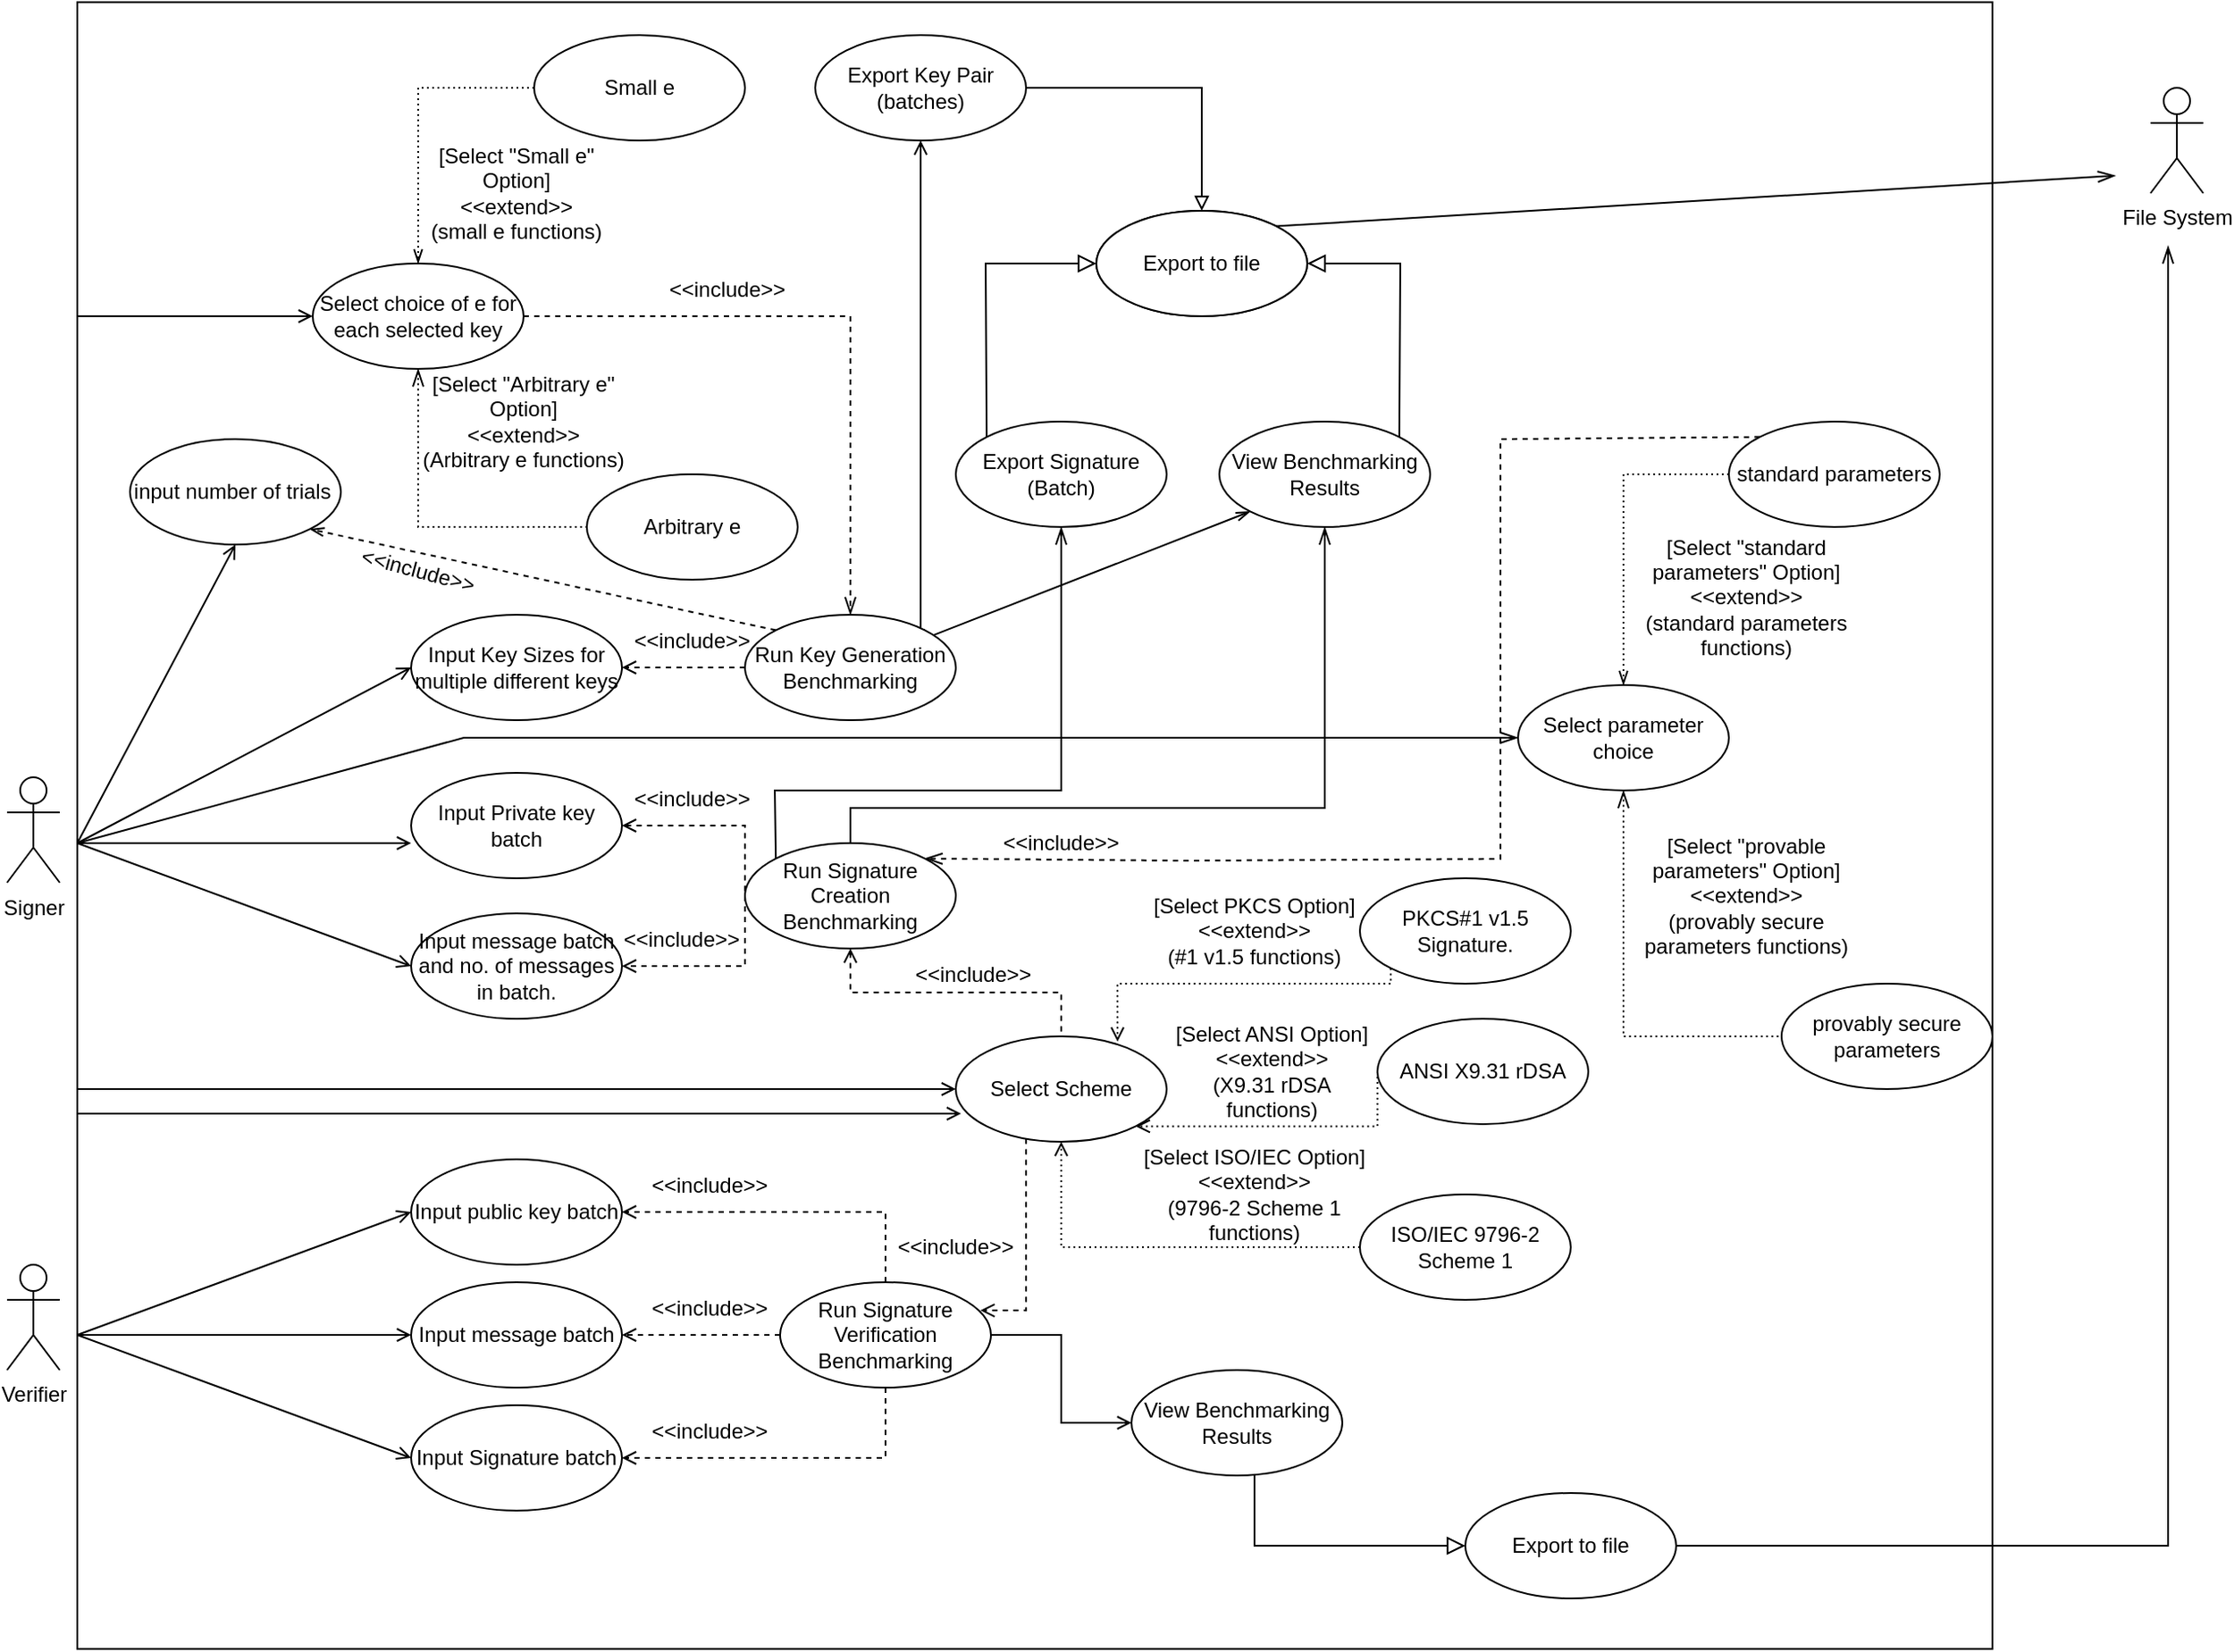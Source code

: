 <mxfile version="24.1.0" type="device">
  <diagram name="Page-1" id="38QwZTrRt14t735NKN4m">
    <mxGraphModel dx="2052" dy="2387" grid="1" gridSize="10" guides="1" tooltips="1" connect="1" arrows="1" fold="1" page="1" pageScale="1" pageWidth="827" pageHeight="1169" math="0" shadow="0">
      <root>
        <mxCell id="0" />
        <mxCell id="1" parent="0" />
        <mxCell id="NQqdmti2_ZRtqbnhM-zB-2" value="Input Key Sizes for multiple different keys" style="ellipse;whiteSpace=wrap;html=1;" parent="1" vertex="1">
          <mxGeometry x="260" y="140" width="120" height="60" as="geometry" />
        </mxCell>
        <mxCell id="NQqdmti2_ZRtqbnhM-zB-22" value="" style="edgeStyle=orthogonalEdgeStyle;rounded=0;orthogonalLoop=1;jettySize=auto;html=1;dashed=1;startArrow=open;startFill=0;endArrow=none;endFill=0;" parent="1" source="NQqdmti2_ZRtqbnhM-zB-3" target="NQqdmti2_ZRtqbnhM-zB-6" edge="1">
          <mxGeometry relative="1" as="geometry">
            <Array as="points">
              <mxPoint x="450" y="260" />
            </Array>
          </mxGeometry>
        </mxCell>
        <mxCell id="NQqdmti2_ZRtqbnhM-zB-3" value="Input Private key batch" style="ellipse;whiteSpace=wrap;html=1;" parent="1" vertex="1">
          <mxGeometry x="260" y="230" width="120" height="60" as="geometry" />
        </mxCell>
        <mxCell id="NQqdmti2_ZRtqbnhM-zB-4" value="Input message batch and no. of messages in batch." style="ellipse;whiteSpace=wrap;html=1;" parent="1" vertex="1">
          <mxGeometry x="260" y="310" width="120" height="60" as="geometry" />
        </mxCell>
        <mxCell id="NQqdmti2_ZRtqbnhM-zB-13" value="" style="edgeStyle=orthogonalEdgeStyle;rounded=0;orthogonalLoop=1;jettySize=auto;html=1;dashed=1;strokeWidth=1;endArrow=open;endFill=0;" parent="1" source="NQqdmti2_ZRtqbnhM-zB-5" target="NQqdmti2_ZRtqbnhM-zB-2" edge="1">
          <mxGeometry relative="1" as="geometry" />
        </mxCell>
        <mxCell id="pRXhWldQeaRsTRkaZNLs-4" style="edgeStyle=orthogonalEdgeStyle;rounded=0;orthogonalLoop=1;jettySize=auto;html=1;entryX=0.5;entryY=1;entryDx=0;entryDy=0;exitX=1;exitY=0;exitDx=0;exitDy=0;endArrow=open;endFill=0;" parent="1" source="NQqdmti2_ZRtqbnhM-zB-5" target="pRXhWldQeaRsTRkaZNLs-1" edge="1">
          <mxGeometry relative="1" as="geometry">
            <Array as="points">
              <mxPoint x="550" y="149" />
            </Array>
          </mxGeometry>
        </mxCell>
        <mxCell id="pRXhWldQeaRsTRkaZNLs-9" style="rounded=0;orthogonalLoop=1;jettySize=auto;html=1;entryX=0;entryY=1;entryDx=0;entryDy=0;endArrow=openThin;endFill=0;" parent="1" source="NQqdmti2_ZRtqbnhM-zB-5" target="TdwYZP4y8rGgzh-OMcAw-28" edge="1">
          <mxGeometry relative="1" as="geometry" />
        </mxCell>
        <mxCell id="NQqdmti2_ZRtqbnhM-zB-5" value="Run Key Generation Benchmarking" style="ellipse;whiteSpace=wrap;html=1;" parent="1" vertex="1">
          <mxGeometry x="450" y="140" width="120" height="60" as="geometry" />
        </mxCell>
        <mxCell id="NQqdmti2_ZRtqbnhM-zB-15" value="" style="edgeStyle=orthogonalEdgeStyle;rounded=0;orthogonalLoop=1;jettySize=auto;html=1;dashed=1;endArrow=open;endFill=0;" parent="1" source="NQqdmti2_ZRtqbnhM-zB-6" target="NQqdmti2_ZRtqbnhM-zB-4" edge="1">
          <mxGeometry relative="1" as="geometry">
            <Array as="points">
              <mxPoint x="450" y="340" />
            </Array>
          </mxGeometry>
        </mxCell>
        <mxCell id="NQqdmti2_ZRtqbnhM-zB-35" style="edgeStyle=orthogonalEdgeStyle;rounded=0;orthogonalLoop=1;jettySize=auto;html=1;entryX=0.5;entryY=0;entryDx=0;entryDy=0;endArrow=none;endFill=0;dashed=1;startArrow=open;startFill=0;" parent="1" source="NQqdmti2_ZRtqbnhM-zB-6" target="NQqdmti2_ZRtqbnhM-zB-7" edge="1">
          <mxGeometry relative="1" as="geometry" />
        </mxCell>
        <mxCell id="TdwYZP4y8rGgzh-OMcAw-29" style="edgeStyle=none;curved=0;rounded=0;orthogonalLoop=1;jettySize=auto;html=1;entryX=0.5;entryY=1;entryDx=0;entryDy=0;fontSize=12;startSize=8;endSize=8;endArrow=openThin;endFill=0;" parent="1" source="NQqdmti2_ZRtqbnhM-zB-6" target="TdwYZP4y8rGgzh-OMcAw-28" edge="1">
          <mxGeometry relative="1" as="geometry">
            <Array as="points">
              <mxPoint x="510" y="250" />
              <mxPoint x="780" y="250" />
            </Array>
          </mxGeometry>
        </mxCell>
        <mxCell id="TdwYZP4y8rGgzh-OMcAw-30" style="edgeStyle=none;curved=0;rounded=0;orthogonalLoop=1;jettySize=auto;html=1;exitX=0;exitY=0;exitDx=0;exitDy=0;entryX=0.5;entryY=1;entryDx=0;entryDy=0;fontSize=12;startSize=8;endSize=8;strokeColor=default;endArrow=openThin;endFill=0;" parent="1" source="NQqdmti2_ZRtqbnhM-zB-6" target="NQqdmti2_ZRtqbnhM-zB-26" edge="1">
          <mxGeometry relative="1" as="geometry">
            <Array as="points">
              <mxPoint x="467" y="240" />
              <mxPoint x="630" y="240" />
            </Array>
          </mxGeometry>
        </mxCell>
        <mxCell id="NQqdmti2_ZRtqbnhM-zB-6" value="Run Signature Creation Benchmarking" style="ellipse;whiteSpace=wrap;html=1;" parent="1" vertex="1">
          <mxGeometry x="450" y="270" width="120" height="60" as="geometry" />
        </mxCell>
        <mxCell id="NQqdmti2_ZRtqbnhM-zB-43" style="edgeStyle=orthogonalEdgeStyle;rounded=0;orthogonalLoop=1;jettySize=auto;html=1;entryX=0.95;entryY=0.267;entryDx=0;entryDy=0;dashed=1;endArrow=open;endFill=0;entryPerimeter=0;" parent="1" source="NQqdmti2_ZRtqbnhM-zB-7" target="NQqdmti2_ZRtqbnhM-zB-11" edge="1">
          <mxGeometry relative="1" as="geometry">
            <Array as="points">
              <mxPoint x="610" y="536" />
            </Array>
          </mxGeometry>
        </mxCell>
        <mxCell id="NQqdmti2_ZRtqbnhM-zB-7" value="Select Scheme" style="ellipse;whiteSpace=wrap;html=1;" parent="1" vertex="1">
          <mxGeometry x="570" y="380" width="120" height="60" as="geometry" />
        </mxCell>
        <mxCell id="NQqdmti2_ZRtqbnhM-zB-8" value="Input public key batch" style="ellipse;whiteSpace=wrap;html=1;" parent="1" vertex="1">
          <mxGeometry x="260" y="450" width="120" height="60" as="geometry" />
        </mxCell>
        <mxCell id="NQqdmti2_ZRtqbnhM-zB-9" value="Input message batch" style="ellipse;whiteSpace=wrap;html=1;" parent="1" vertex="1">
          <mxGeometry x="260" y="520" width="120" height="60" as="geometry" />
        </mxCell>
        <mxCell id="NQqdmti2_ZRtqbnhM-zB-10" value="Input Signature batch" style="ellipse;whiteSpace=wrap;html=1;" parent="1" vertex="1">
          <mxGeometry x="260" y="590" width="120" height="60" as="geometry" />
        </mxCell>
        <mxCell id="NQqdmti2_ZRtqbnhM-zB-23" value="" style="edgeStyle=orthogonalEdgeStyle;rounded=0;orthogonalLoop=1;jettySize=auto;html=1;dashed=1;endArrow=open;endFill=0;" parent="1" source="NQqdmti2_ZRtqbnhM-zB-11" target="NQqdmti2_ZRtqbnhM-zB-9" edge="1">
          <mxGeometry relative="1" as="geometry" />
        </mxCell>
        <mxCell id="NQqdmti2_ZRtqbnhM-zB-24" style="edgeStyle=orthogonalEdgeStyle;rounded=0;orthogonalLoop=1;jettySize=auto;html=1;entryX=1;entryY=0.5;entryDx=0;entryDy=0;startArrow=none;startFill=0;dashed=1;endArrow=open;endFill=0;" parent="1" source="NQqdmti2_ZRtqbnhM-zB-11" target="NQqdmti2_ZRtqbnhM-zB-8" edge="1">
          <mxGeometry relative="1" as="geometry">
            <Array as="points">
              <mxPoint x="530" y="480" />
            </Array>
          </mxGeometry>
        </mxCell>
        <mxCell id="NQqdmti2_ZRtqbnhM-zB-25" style="edgeStyle=orthogonalEdgeStyle;rounded=0;orthogonalLoop=1;jettySize=auto;html=1;endArrow=open;endFill=0;dashed=1;" parent="1" source="NQqdmti2_ZRtqbnhM-zB-11" target="NQqdmti2_ZRtqbnhM-zB-10" edge="1">
          <mxGeometry relative="1" as="geometry">
            <Array as="points">
              <mxPoint x="530" y="620" />
            </Array>
          </mxGeometry>
        </mxCell>
        <mxCell id="NQqdmti2_ZRtqbnhM-zB-45" style="edgeStyle=orthogonalEdgeStyle;rounded=0;orthogonalLoop=1;jettySize=auto;html=1;entryX=0;entryY=0.5;entryDx=0;entryDy=0;endArrow=open;endFill=0;" parent="1" source="NQqdmti2_ZRtqbnhM-zB-11" target="NQqdmti2_ZRtqbnhM-zB-44" edge="1">
          <mxGeometry relative="1" as="geometry" />
        </mxCell>
        <mxCell id="NQqdmti2_ZRtqbnhM-zB-11" value="Run Signature Verification Benchmarking" style="ellipse;whiteSpace=wrap;html=1;" parent="1" vertex="1">
          <mxGeometry x="470" y="520" width="120" height="60" as="geometry" />
        </mxCell>
        <mxCell id="NQqdmti2_ZRtqbnhM-zB-26" value="Export Signature (Batch)" style="ellipse;whiteSpace=wrap;html=1;" parent="1" vertex="1">
          <mxGeometry x="570" y="30" width="120" height="60" as="geometry" />
        </mxCell>
        <mxCell id="5PANG7gfDIuG6xv0QTRK-1" style="edgeStyle=none;curved=0;rounded=0;orthogonalLoop=1;jettySize=auto;html=1;entryX=0;entryY=0;entryDx=0;entryDy=0;fontSize=12;startSize=8;endSize=8;endArrow=none;endFill=0;startArrow=block;startFill=0;" parent="1" source="NQqdmti2_ZRtqbnhM-zB-28" target="NQqdmti2_ZRtqbnhM-zB-26" edge="1">
          <mxGeometry relative="1" as="geometry">
            <Array as="points">
              <mxPoint x="587" y="-60" />
            </Array>
          </mxGeometry>
        </mxCell>
        <mxCell id="5PANG7gfDIuG6xv0QTRK-2" style="edgeStyle=none;curved=0;rounded=0;orthogonalLoop=1;jettySize=auto;html=1;entryX=1;entryY=0;entryDx=0;entryDy=0;fontSize=12;startSize=8;endSize=8;endArrow=none;endFill=0;startArrow=block;startFill=0;" parent="1" source="NQqdmti2_ZRtqbnhM-zB-28" target="TdwYZP4y8rGgzh-OMcAw-28" edge="1">
          <mxGeometry relative="1" as="geometry">
            <Array as="points">
              <mxPoint x="823" y="-60" />
            </Array>
          </mxGeometry>
        </mxCell>
        <mxCell id="NQqdmti2_ZRtqbnhM-zB-28" value="Export to file" style="ellipse;whiteSpace=wrap;html=1;" parent="1" vertex="1">
          <mxGeometry x="650" y="-90" width="120" height="60" as="geometry" />
        </mxCell>
        <mxCell id="NQqdmti2_ZRtqbnhM-zB-36" value="PKCS#1 v1.5 Signature." style="ellipse;whiteSpace=wrap;html=1;" parent="1" vertex="1">
          <mxGeometry x="800" y="290" width="120" height="60" as="geometry" />
        </mxCell>
        <mxCell id="NQqdmti2_ZRtqbnhM-zB-41" style="edgeStyle=orthogonalEdgeStyle;rounded=0;orthogonalLoop=1;jettySize=auto;html=1;entryX=1;entryY=1;entryDx=0;entryDy=0;dashed=1;dashPattern=1 2;endArrow=open;endFill=0;" parent="1" source="NQqdmti2_ZRtqbnhM-zB-37" target="NQqdmti2_ZRtqbnhM-zB-7" edge="1">
          <mxGeometry relative="1" as="geometry">
            <Array as="points">
              <mxPoint x="810" y="431" />
            </Array>
          </mxGeometry>
        </mxCell>
        <mxCell id="NQqdmti2_ZRtqbnhM-zB-37" value="ANSI X9.31 rDSA" style="ellipse;whiteSpace=wrap;html=1;" parent="1" vertex="1">
          <mxGeometry x="810" y="370" width="120" height="60" as="geometry" />
        </mxCell>
        <mxCell id="NQqdmti2_ZRtqbnhM-zB-42" style="edgeStyle=orthogonalEdgeStyle;rounded=0;orthogonalLoop=1;jettySize=auto;html=1;entryX=0.5;entryY=1;entryDx=0;entryDy=0;dashed=1;dashPattern=1 2;endArrow=open;endFill=0;" parent="1" source="NQqdmti2_ZRtqbnhM-zB-38" target="NQqdmti2_ZRtqbnhM-zB-7" edge="1">
          <mxGeometry relative="1" as="geometry" />
        </mxCell>
        <mxCell id="NQqdmti2_ZRtqbnhM-zB-38" value="ISO/IEC 9796-2 Scheme 1" style="ellipse;whiteSpace=wrap;html=1;" parent="1" vertex="1">
          <mxGeometry x="800" y="470" width="120" height="60" as="geometry" />
        </mxCell>
        <mxCell id="NQqdmti2_ZRtqbnhM-zB-39" style="edgeStyle=orthogonalEdgeStyle;rounded=0;orthogonalLoop=1;jettySize=auto;html=1;dashed=1;dashPattern=1 2;endArrow=open;endFill=0;entryX=0.767;entryY=0.05;entryDx=0;entryDy=0;entryPerimeter=0;exitX=0;exitY=1;exitDx=0;exitDy=0;" parent="1" source="NQqdmti2_ZRtqbnhM-zB-36" target="NQqdmti2_ZRtqbnhM-zB-7" edge="1">
          <mxGeometry relative="1" as="geometry">
            <mxPoint x="660" y="380" as="targetPoint" />
            <Array as="points">
              <mxPoint x="818" y="350" />
              <mxPoint x="662" y="350" />
            </Array>
          </mxGeometry>
        </mxCell>
        <mxCell id="5PANG7gfDIuG6xv0QTRK-9" style="edgeStyle=none;curved=0;rounded=0;orthogonalLoop=1;jettySize=auto;html=1;fontSize=12;startSize=8;endSize=8;endArrow=openThin;endFill=0;exitX=1;exitY=0.5;exitDx=0;exitDy=0;" parent="1" source="5PANG7gfDIuG6xv0QTRK-7" edge="1">
          <mxGeometry relative="1" as="geometry">
            <mxPoint x="1260" y="-70" as="targetPoint" />
            <Array as="points">
              <mxPoint x="1260" y="670" />
            </Array>
          </mxGeometry>
        </mxCell>
        <mxCell id="NQqdmti2_ZRtqbnhM-zB-44" value="View Benchmarking Results" style="ellipse;whiteSpace=wrap;html=1;" parent="1" vertex="1">
          <mxGeometry x="670" y="570" width="120" height="60" as="geometry" />
        </mxCell>
        <mxCell id="NQqdmti2_ZRtqbnhM-zB-63" style="edgeStyle=orthogonalEdgeStyle;rounded=0;orthogonalLoop=1;jettySize=auto;html=1;entryX=0;entryY=0.5;entryDx=0;entryDy=0;endArrow=open;endFill=0;" parent="1" target="NQqdmti2_ZRtqbnhM-zB-7" edge="1">
          <mxGeometry relative="1" as="geometry">
            <mxPoint x="110" y="270" as="sourcePoint" />
            <Array as="points">
              <mxPoint x="70" y="270" />
              <mxPoint x="70" y="410" />
            </Array>
          </mxGeometry>
        </mxCell>
        <mxCell id="5PANG7gfDIuG6xv0QTRK-10" style="edgeStyle=none;curved=0;rounded=0;orthogonalLoop=1;jettySize=auto;html=1;entryX=0;entryY=0.5;entryDx=0;entryDy=0;fontSize=12;startSize=8;endSize=8;endArrow=openThin;endFill=0;" parent="1" target="TdwYZP4y8rGgzh-OMcAw-19" edge="1">
          <mxGeometry relative="1" as="geometry">
            <mxPoint x="70" y="270" as="sourcePoint" />
            <Array as="points">
              <mxPoint x="290" y="210" />
            </Array>
          </mxGeometry>
        </mxCell>
        <mxCell id="NQqdmti2_ZRtqbnhM-zB-46" value="Signer" style="shape=umlActor;verticalLabelPosition=bottom;verticalAlign=top;html=1;outlineConnect=0;" parent="1" vertex="1">
          <mxGeometry x="30" y="232.5" width="30" height="60" as="geometry" />
        </mxCell>
        <mxCell id="NQqdmti2_ZRtqbnhM-zB-47" value="Verifier" style="shape=umlActor;verticalLabelPosition=bottom;verticalAlign=top;html=1;outlineConnect=0;" parent="1" vertex="1">
          <mxGeometry x="30" y="510" width="30" height="60" as="geometry" />
        </mxCell>
        <mxCell id="NQqdmti2_ZRtqbnhM-zB-50" value="" style="endArrow=open;html=1;rounded=0;entryX=0;entryY=0.5;entryDx=0;entryDy=0;endFill=0;" parent="1" target="NQqdmti2_ZRtqbnhM-zB-2" edge="1">
          <mxGeometry width="50" height="50" relative="1" as="geometry">
            <mxPoint x="70" y="270" as="sourcePoint" />
            <mxPoint x="150" y="210" as="targetPoint" />
          </mxGeometry>
        </mxCell>
        <mxCell id="NQqdmti2_ZRtqbnhM-zB-51" value="" style="endArrow=open;html=1;rounded=0;endFill=0;" parent="1" edge="1">
          <mxGeometry width="50" height="50" relative="1" as="geometry">
            <mxPoint x="70" y="270" as="sourcePoint" />
            <mxPoint x="260" y="270" as="targetPoint" />
          </mxGeometry>
        </mxCell>
        <mxCell id="NQqdmti2_ZRtqbnhM-zB-52" value="" style="endArrow=open;html=1;rounded=0;entryX=0;entryY=0.5;entryDx=0;entryDy=0;endFill=0;" parent="1" target="NQqdmti2_ZRtqbnhM-zB-4" edge="1">
          <mxGeometry width="50" height="50" relative="1" as="geometry">
            <mxPoint x="70" y="270" as="sourcePoint" />
            <mxPoint x="270" y="280" as="targetPoint" />
          </mxGeometry>
        </mxCell>
        <mxCell id="NQqdmti2_ZRtqbnhM-zB-53" value="" style="endArrow=open;html=1;rounded=0;entryX=0;entryY=0.5;entryDx=0;entryDy=0;endFill=0;" parent="1" target="NQqdmti2_ZRtqbnhM-zB-8" edge="1">
          <mxGeometry width="50" height="50" relative="1" as="geometry">
            <mxPoint x="70" y="550" as="sourcePoint" />
            <mxPoint x="260" y="450" as="targetPoint" />
          </mxGeometry>
        </mxCell>
        <mxCell id="NQqdmti2_ZRtqbnhM-zB-54" value="" style="endArrow=open;html=1;rounded=0;endFill=0;" parent="1" edge="1">
          <mxGeometry width="50" height="50" relative="1" as="geometry">
            <mxPoint x="70" y="550" as="sourcePoint" />
            <mxPoint x="260" y="550" as="targetPoint" />
          </mxGeometry>
        </mxCell>
        <mxCell id="NQqdmti2_ZRtqbnhM-zB-55" value="" style="endArrow=open;html=1;rounded=0;entryX=0;entryY=0.5;entryDx=0;entryDy=0;endFill=0;" parent="1" edge="1">
          <mxGeometry width="50" height="50" relative="1" as="geometry">
            <mxPoint x="70" y="550" as="sourcePoint" />
            <mxPoint x="260" y="620" as="targetPoint" />
          </mxGeometry>
        </mxCell>
        <mxCell id="NQqdmti2_ZRtqbnhM-zB-64" style="edgeStyle=orthogonalEdgeStyle;rounded=0;orthogonalLoop=1;jettySize=auto;html=1;entryX=0.025;entryY=0.717;entryDx=0;entryDy=0;entryPerimeter=0;endArrow=open;endFill=0;" parent="1" target="NQqdmti2_ZRtqbnhM-zB-7" edge="1">
          <mxGeometry relative="1" as="geometry">
            <mxPoint x="110" y="550" as="sourcePoint" />
            <Array as="points">
              <mxPoint x="70" y="550" />
              <mxPoint x="70" y="424" />
            </Array>
          </mxGeometry>
        </mxCell>
        <mxCell id="NQqdmti2_ZRtqbnhM-zB-65" value="&amp;lt;&amp;lt;include&amp;gt;&amp;gt;" style="text;html=1;strokeColor=none;fillColor=none;align=center;verticalAlign=middle;whiteSpace=wrap;rounded=0;" parent="1" vertex="1">
          <mxGeometry x="390" y="230" width="60" height="30" as="geometry" />
        </mxCell>
        <mxCell id="NQqdmti2_ZRtqbnhM-zB-66" value="&amp;lt;&amp;lt;include&amp;gt;&amp;gt;" style="text;html=1;strokeColor=none;fillColor=none;align=center;verticalAlign=middle;whiteSpace=wrap;rounded=0;" parent="1" vertex="1">
          <mxGeometry x="390" y="140" width="60" height="30" as="geometry" />
        </mxCell>
        <mxCell id="NQqdmti2_ZRtqbnhM-zB-67" value="&amp;lt;&amp;lt;include&amp;gt;&amp;gt;" style="text;html=1;strokeColor=none;fillColor=none;align=center;verticalAlign=middle;whiteSpace=wrap;rounded=0;" parent="1" vertex="1">
          <mxGeometry x="384" y="310" width="60" height="30" as="geometry" />
        </mxCell>
        <mxCell id="NQqdmti2_ZRtqbnhM-zB-69" value="&amp;lt;&amp;lt;include&amp;gt;&amp;gt;" style="text;html=1;strokeColor=none;fillColor=none;align=center;verticalAlign=middle;whiteSpace=wrap;rounded=0;" parent="1" vertex="1">
          <mxGeometry x="400" y="450" width="60" height="30" as="geometry" />
        </mxCell>
        <mxCell id="NQqdmti2_ZRtqbnhM-zB-70" value="&amp;lt;&amp;lt;include&amp;gt;&amp;gt;" style="text;html=1;strokeColor=none;fillColor=none;align=center;verticalAlign=middle;whiteSpace=wrap;rounded=0;" parent="1" vertex="1">
          <mxGeometry x="400" y="520" width="60" height="30" as="geometry" />
        </mxCell>
        <mxCell id="NQqdmti2_ZRtqbnhM-zB-71" value="&amp;lt;&amp;lt;include&amp;gt;&amp;gt;" style="text;html=1;strokeColor=none;fillColor=none;align=center;verticalAlign=middle;whiteSpace=wrap;rounded=0;" parent="1" vertex="1">
          <mxGeometry x="400" y="590" width="60" height="30" as="geometry" />
        </mxCell>
        <mxCell id="NQqdmti2_ZRtqbnhM-zB-72" value="&amp;lt;&amp;lt;include&amp;gt;&amp;gt;" style="text;html=1;strokeColor=none;fillColor=none;align=center;verticalAlign=middle;whiteSpace=wrap;rounded=0;" parent="1" vertex="1">
          <mxGeometry x="550" y="330" width="60" height="30" as="geometry" />
        </mxCell>
        <mxCell id="NQqdmti2_ZRtqbnhM-zB-73" value="&amp;lt;&amp;lt;include&amp;gt;&amp;gt;" style="text;html=1;strokeColor=none;fillColor=none;align=center;verticalAlign=middle;whiteSpace=wrap;rounded=0;" parent="1" vertex="1">
          <mxGeometry x="540" y="485" width="60" height="30" as="geometry" />
        </mxCell>
        <mxCell id="NQqdmti2_ZRtqbnhM-zB-74" value="[Select PKCS Option]&lt;br&gt;&amp;lt;&amp;lt;extend&amp;gt;&amp;gt;&lt;br&gt;(#1 v1.5 functions)" style="text;html=1;strokeColor=none;fillColor=none;align=center;verticalAlign=middle;whiteSpace=wrap;rounded=0;" parent="1" vertex="1">
          <mxGeometry x="680" y="290" width="120" height="60" as="geometry" />
        </mxCell>
        <mxCell id="NQqdmti2_ZRtqbnhM-zB-75" value="[Select ANSI Option]&lt;br&gt;&amp;lt;&amp;lt;extend&amp;gt;&amp;gt;&lt;br&gt;(X9.31 rDSA functions)" style="text;html=1;strokeColor=none;fillColor=none;align=center;verticalAlign=middle;whiteSpace=wrap;rounded=0;" parent="1" vertex="1">
          <mxGeometry x="690" y="370" width="120" height="60" as="geometry" />
        </mxCell>
        <mxCell id="NQqdmti2_ZRtqbnhM-zB-76" value="[Select ISO/IEC Option]&lt;br&gt;&amp;lt;&amp;lt;extend&amp;gt;&amp;gt;&lt;br&gt;(9796-2 Scheme 1 functions)" style="text;html=1;strokeColor=none;fillColor=none;align=center;verticalAlign=middle;whiteSpace=wrap;rounded=0;" parent="1" vertex="1">
          <mxGeometry x="670" y="440" width="140" height="60" as="geometry" />
        </mxCell>
        <mxCell id="NQqdmti2_ZRtqbnhM-zB-77" value="File System" style="shape=umlActor;verticalLabelPosition=bottom;verticalAlign=top;html=1;outlineConnect=0;" parent="1" vertex="1">
          <mxGeometry x="1250" y="-160" width="30" height="60" as="geometry" />
        </mxCell>
        <mxCell id="TdwYZP4y8rGgzh-OMcAw-12" style="edgeStyle=none;curved=0;rounded=0;orthogonalLoop=1;jettySize=auto;html=1;entryX=0;entryY=0.5;entryDx=0;entryDy=0;fontSize=12;startSize=8;endSize=8;endArrow=none;endFill=0;startArrow=openThin;startFill=0;dashed=1;dashPattern=1 2;" parent="1" source="TdwYZP4y8rGgzh-OMcAw-1" target="TdwYZP4y8rGgzh-OMcAw-5" edge="1">
          <mxGeometry relative="1" as="geometry">
            <Array as="points">
              <mxPoint x="264" y="90" />
            </Array>
          </mxGeometry>
        </mxCell>
        <mxCell id="TdwYZP4y8rGgzh-OMcAw-16" style="edgeStyle=none;curved=0;rounded=0;orthogonalLoop=1;jettySize=auto;html=1;exitX=1;exitY=0.5;exitDx=0;exitDy=0;entryX=0.5;entryY=0;entryDx=0;entryDy=0;fontSize=12;startSize=8;endSize=8;endArrow=openThin;endFill=0;dashed=1;" parent="1" source="TdwYZP4y8rGgzh-OMcAw-1" target="NQqdmti2_ZRtqbnhM-zB-5" edge="1">
          <mxGeometry relative="1" as="geometry">
            <Array as="points">
              <mxPoint x="510" y="-30" />
            </Array>
          </mxGeometry>
        </mxCell>
        <mxCell id="TdwYZP4y8rGgzh-OMcAw-1" value="Select choice of e for each selected key" style="ellipse;whiteSpace=wrap;html=1;" parent="1" vertex="1">
          <mxGeometry x="204" y="-60" width="120" height="60" as="geometry" />
        </mxCell>
        <mxCell id="TdwYZP4y8rGgzh-OMcAw-14" style="edgeStyle=none;curved=0;rounded=0;orthogonalLoop=1;jettySize=auto;html=1;entryX=0.5;entryY=0;entryDx=0;entryDy=0;fontSize=12;endArrow=openThin;endFill=0;dashed=1;dashPattern=1 2;" parent="1" source="TdwYZP4y8rGgzh-OMcAw-3" target="TdwYZP4y8rGgzh-OMcAw-1" edge="1">
          <mxGeometry relative="1" as="geometry">
            <Array as="points">
              <mxPoint x="264" y="-160" />
            </Array>
          </mxGeometry>
        </mxCell>
        <mxCell id="TdwYZP4y8rGgzh-OMcAw-3" value="Small e" style="ellipse;whiteSpace=wrap;html=1;" parent="1" vertex="1">
          <mxGeometry x="330" y="-190" width="120" height="60" as="geometry" />
        </mxCell>
        <mxCell id="TdwYZP4y8rGgzh-OMcAw-5" value="Arbitrary e" style="ellipse;whiteSpace=wrap;html=1;" parent="1" vertex="1">
          <mxGeometry x="360" y="60" width="120" height="60" as="geometry" />
        </mxCell>
        <mxCell id="TdwYZP4y8rGgzh-OMcAw-8" value="[Select &quot;Arbitrary e&quot; Option]&lt;br&gt;&amp;lt;&amp;lt;extend&amp;gt;&amp;gt;&lt;br&gt;(Arbitrary&amp;nbsp;e functions)" style="text;html=1;strokeColor=none;fillColor=none;align=center;verticalAlign=middle;whiteSpace=wrap;rounded=0;" parent="1" vertex="1">
          <mxGeometry x="264" width="120" height="60" as="geometry" />
        </mxCell>
        <mxCell id="TdwYZP4y8rGgzh-OMcAw-15" value="[Select &quot;Small e&quot; Option]&lt;br&gt;&amp;lt;&amp;lt;extend&amp;gt;&amp;gt;&lt;br&gt;(small e functions)" style="text;html=1;strokeColor=none;fillColor=none;align=center;verticalAlign=middle;whiteSpace=wrap;rounded=0;" parent="1" vertex="1">
          <mxGeometry x="260" y="-130" width="120" height="60" as="geometry" />
        </mxCell>
        <mxCell id="TdwYZP4y8rGgzh-OMcAw-17" value="&amp;lt;&amp;lt;include&amp;gt;&amp;gt;" style="text;html=1;strokeColor=none;fillColor=none;align=center;verticalAlign=middle;whiteSpace=wrap;rounded=0;" parent="1" vertex="1">
          <mxGeometry x="410" y="-60" width="60" height="30" as="geometry" />
        </mxCell>
        <mxCell id="TdwYZP4y8rGgzh-OMcAw-18" style="edgeStyle=none;curved=0;rounded=0;orthogonalLoop=1;jettySize=auto;html=1;entryX=0;entryY=0.5;entryDx=0;entryDy=0;fontSize=12;startSize=8;endSize=8;endArrow=none;endFill=0;startArrow=openThin;startFill=0;dashed=1;dashPattern=1 2;" parent="1" source="TdwYZP4y8rGgzh-OMcAw-19" target="TdwYZP4y8rGgzh-OMcAw-22" edge="1">
          <mxGeometry relative="1" as="geometry">
            <Array as="points">
              <mxPoint x="950" y="380" />
            </Array>
          </mxGeometry>
        </mxCell>
        <mxCell id="TdwYZP4y8rGgzh-OMcAw-19" value="Select parameter choice" style="ellipse;whiteSpace=wrap;html=1;" parent="1" vertex="1">
          <mxGeometry x="890" y="180" width="120" height="60" as="geometry" />
        </mxCell>
        <mxCell id="TdwYZP4y8rGgzh-OMcAw-20" style="edgeStyle=none;curved=0;rounded=0;orthogonalLoop=1;jettySize=auto;html=1;entryX=0.5;entryY=0;entryDx=0;entryDy=0;fontSize=12;endArrow=openThin;endFill=0;dashed=1;dashPattern=1 2;" parent="1" source="TdwYZP4y8rGgzh-OMcAw-21" target="TdwYZP4y8rGgzh-OMcAw-19" edge="1">
          <mxGeometry relative="1" as="geometry">
            <Array as="points">
              <mxPoint x="950" y="60" />
            </Array>
          </mxGeometry>
        </mxCell>
        <mxCell id="TdwYZP4y8rGgzh-OMcAw-26" style="edgeStyle=none;curved=0;rounded=0;orthogonalLoop=1;jettySize=auto;html=1;exitX=0;exitY=0;exitDx=0;exitDy=0;fontSize=12;startSize=8;endSize=8;endArrow=openThin;endFill=0;entryX=1;entryY=0;entryDx=0;entryDy=0;dashed=1;" parent="1" source="TdwYZP4y8rGgzh-OMcAw-21" target="NQqdmti2_ZRtqbnhM-zB-6" edge="1">
          <mxGeometry relative="1" as="geometry">
            <mxPoint x="1044.2" y="28.056" as="sourcePoint" />
            <mxPoint x="600" y="280" as="targetPoint" />
            <Array as="points">
              <mxPoint x="880" y="40" />
              <mxPoint x="880" y="279" />
              <mxPoint x="700" y="280" />
            </Array>
          </mxGeometry>
        </mxCell>
        <mxCell id="TdwYZP4y8rGgzh-OMcAw-21" value="standard parameters" style="ellipse;whiteSpace=wrap;html=1;" parent="1" vertex="1">
          <mxGeometry x="1010" y="30" width="120" height="60" as="geometry" />
        </mxCell>
        <mxCell id="TdwYZP4y8rGgzh-OMcAw-22" value="provably secure parameters" style="ellipse;whiteSpace=wrap;html=1;" parent="1" vertex="1">
          <mxGeometry x="1040" y="350" width="120" height="60" as="geometry" />
        </mxCell>
        <mxCell id="TdwYZP4y8rGgzh-OMcAw-23" value="[Select &quot;provable parameters&quot; Option]&lt;br&gt;&amp;lt;&amp;lt;extend&amp;gt;&amp;gt;&lt;br&gt;(provably secure parameters functions)" style="text;html=1;strokeColor=none;fillColor=none;align=center;verticalAlign=middle;whiteSpace=wrap;rounded=0;" parent="1" vertex="1">
          <mxGeometry x="960" y="270" width="120" height="60" as="geometry" />
        </mxCell>
        <mxCell id="TdwYZP4y8rGgzh-OMcAw-24" value="[Select &quot;standard parameters&quot; Option]&lt;br&gt;&amp;lt;&amp;lt;extend&amp;gt;&amp;gt;&lt;br&gt;(standard parameters functions)" style="text;html=1;strokeColor=none;fillColor=none;align=center;verticalAlign=middle;whiteSpace=wrap;rounded=0;" parent="1" vertex="1">
          <mxGeometry x="960" y="100" width="120" height="60" as="geometry" />
        </mxCell>
        <mxCell id="TdwYZP4y8rGgzh-OMcAw-25" value="&amp;lt;&amp;lt;include&amp;gt;&amp;gt;" style="text;html=1;strokeColor=none;fillColor=none;align=center;verticalAlign=middle;whiteSpace=wrap;rounded=0;" parent="1" vertex="1">
          <mxGeometry x="600" y="255" width="60" height="30" as="geometry" />
        </mxCell>
        <mxCell id="5PANG7gfDIuG6xv0QTRK-5" style="edgeStyle=none;curved=1;rounded=0;orthogonalLoop=1;jettySize=auto;html=1;fontSize=12;startSize=8;endSize=8;endArrow=openThin;endFill=0;exitX=1;exitY=0;exitDx=0;exitDy=0;" parent="1" source="5PANG7gfDIuG6xv0QTRK-6" edge="1">
          <mxGeometry relative="1" as="geometry">
            <mxPoint x="1230" y="-110" as="targetPoint" />
          </mxGeometry>
        </mxCell>
        <mxCell id="TdwYZP4y8rGgzh-OMcAw-28" value="View Benchmarking Results" style="ellipse;whiteSpace=wrap;html=1;" parent="1" vertex="1">
          <mxGeometry x="720" y="30" width="120" height="60" as="geometry" />
        </mxCell>
        <mxCell id="pRXhWldQeaRsTRkaZNLs-7" style="edgeStyle=orthogonalEdgeStyle;rounded=0;orthogonalLoop=1;jettySize=auto;html=1;entryX=1;entryY=0.5;entryDx=0;entryDy=0;endArrow=none;endFill=0;startArrow=block;startFill=0;" parent="1" source="5PANG7gfDIuG6xv0QTRK-6" target="pRXhWldQeaRsTRkaZNLs-1" edge="1">
          <mxGeometry relative="1" as="geometry">
            <Array as="points">
              <mxPoint x="710" y="-160" />
            </Array>
          </mxGeometry>
        </mxCell>
        <mxCell id="5PANG7gfDIuG6xv0QTRK-6" value="Export to file" style="ellipse;whiteSpace=wrap;html=1;" parent="1" vertex="1">
          <mxGeometry x="650" y="-90" width="120" height="60" as="geometry" />
        </mxCell>
        <mxCell id="5PANG7gfDIuG6xv0QTRK-8" style="edgeStyle=none;curved=0;rounded=0;orthogonalLoop=1;jettySize=auto;html=1;fontSize=12;startSize=8;endSize=8;endArrow=none;endFill=0;startArrow=block;startFill=0;" parent="1" source="5PANG7gfDIuG6xv0QTRK-7" edge="1">
          <mxGeometry relative="1" as="geometry">
            <mxPoint x="740" y="630" as="targetPoint" />
            <Array as="points">
              <mxPoint x="740" y="670" />
            </Array>
          </mxGeometry>
        </mxCell>
        <mxCell id="5PANG7gfDIuG6xv0QTRK-7" value="Export to file" style="ellipse;whiteSpace=wrap;html=1;" parent="1" vertex="1">
          <mxGeometry x="860" y="640" width="120" height="60" as="geometry" />
        </mxCell>
        <mxCell id="5PANG7gfDIuG6xv0QTRK-11" value="" style="rounded=0;whiteSpace=wrap;html=1;fillColor=none;" parent="1" vertex="1">
          <mxGeometry x="70" y="-208.75" width="1090" height="937.5" as="geometry" />
        </mxCell>
        <mxCell id="pRXhWldQeaRsTRkaZNLs-1" value="Export Key Pair (batches)" style="ellipse;whiteSpace=wrap;html=1;" parent="1" vertex="1">
          <mxGeometry x="490" y="-190" width="120" height="60" as="geometry" />
        </mxCell>
        <mxCell id="pRXhWldQeaRsTRkaZNLs-10" value="input number of trials&amp;nbsp;" style="ellipse;whiteSpace=wrap;html=1;" parent="1" vertex="1">
          <mxGeometry x="100" y="40" width="120" height="60" as="geometry" />
        </mxCell>
        <mxCell id="pRXhWldQeaRsTRkaZNLs-11" style="rounded=0;orthogonalLoop=1;jettySize=auto;html=1;exitX=0;exitY=0;exitDx=0;exitDy=0;entryX=1;entryY=1;entryDx=0;entryDy=0;endArrow=openThin;endFill=0;dashed=1;" parent="1" source="NQqdmti2_ZRtqbnhM-zB-5" target="pRXhWldQeaRsTRkaZNLs-10" edge="1">
          <mxGeometry relative="1" as="geometry">
            <mxPoint x="443.117" y="140.003" as="sourcePoint" />
            <mxPoint x="230" y="80" as="targetPoint" />
          </mxGeometry>
        </mxCell>
        <mxCell id="pRXhWldQeaRsTRkaZNLs-12" value="&amp;lt;&amp;lt;include&amp;gt;&amp;gt;" style="text;html=1;strokeColor=none;fillColor=none;align=center;verticalAlign=middle;whiteSpace=wrap;rounded=0;rotation=15;" parent="1" vertex="1">
          <mxGeometry x="234" y="100" width="60" height="30" as="geometry" />
        </mxCell>
        <mxCell id="pRXhWldQeaRsTRkaZNLs-17" value="" style="endArrow=open;html=1;rounded=0;entryX=0.5;entryY=1;entryDx=0;entryDy=0;endFill=0;" parent="1" target="pRXhWldQeaRsTRkaZNLs-10" edge="1">
          <mxGeometry width="50" height="50" relative="1" as="geometry">
            <mxPoint x="70" y="270" as="sourcePoint" />
            <mxPoint x="235" y="155" as="targetPoint" />
          </mxGeometry>
        </mxCell>
        <mxCell id="pRXhWldQeaRsTRkaZNLs-18" value="" style="endArrow=open;html=1;rounded=0;endFill=0;edgeStyle=orthogonalEdgeStyle;entryX=0;entryY=0.5;entryDx=0;entryDy=0;" parent="1" target="TdwYZP4y8rGgzh-OMcAw-1" edge="1">
          <mxGeometry width="50" height="50" relative="1" as="geometry">
            <mxPoint x="110" y="270" as="sourcePoint" />
            <mxPoint x="50" y="40" as="targetPoint" />
            <Array as="points">
              <mxPoint x="70" y="270" />
              <mxPoint x="70" y="-30" />
            </Array>
          </mxGeometry>
        </mxCell>
      </root>
    </mxGraphModel>
  </diagram>
</mxfile>
